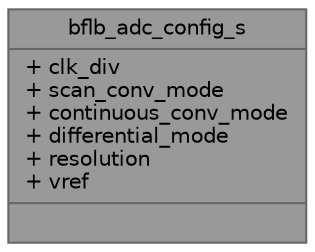 digraph "bflb_adc_config_s"
{
 // LATEX_PDF_SIZE
  bgcolor="transparent";
  edge [fontname=Helvetica,fontsize=10,labelfontname=Helvetica,labelfontsize=10];
  node [fontname=Helvetica,fontsize=10,shape=box,height=0.2,width=0.4];
  Node1 [shape=record,label="{bflb_adc_config_s\n|+ clk_div\l+ scan_conv_mode\l+ continuous_conv_mode\l+ differential_mode\l+ resolution\l+ vref\l|}",height=0.2,width=0.4,color="gray40", fillcolor="grey60", style="filled", fontcolor="black",tooltip="ADC configuration structure"];
}
